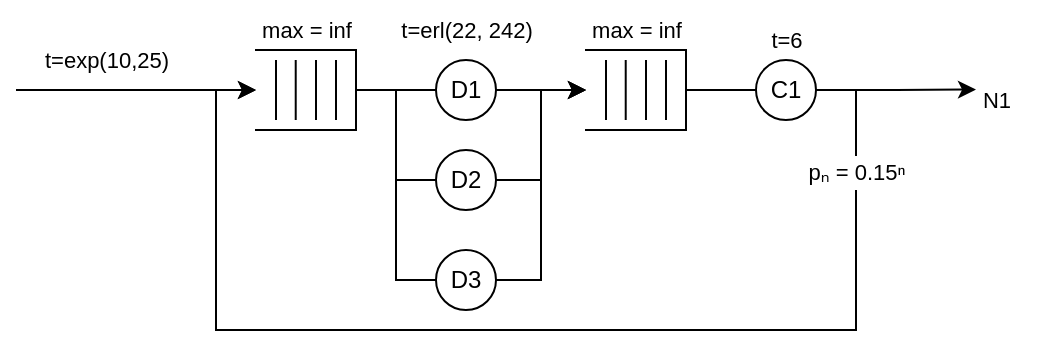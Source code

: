 <mxfile version="25.0.1">
  <diagram name="Page-1" id="CgngaO3UvxCJSmWE9XWh">
    <mxGraphModel dx="880" dy="423" grid="1" gridSize="10" guides="1" tooltips="1" connect="1" arrows="1" fold="1" page="1" pageScale="1" pageWidth="850" pageHeight="1100" math="0" shadow="0">
      <root>
        <mxCell id="0" />
        <mxCell id="1" parent="0" />
        <mxCell id="8uEcne9jjg7ob277AD_L-2" value="" style="group" vertex="1" connectable="0" parent="1">
          <mxGeometry x="190" y="120" width="50" height="40" as="geometry" />
        </mxCell>
        <mxCell id="8uEcne9jjg7ob277AD_L-3" value="" style="shape=partialRectangle;whiteSpace=wrap;html=1;bottom=1;right=1;left=1;top=0;fillColor=none;routingCenterX=-0.5;direction=north;" vertex="1" parent="8uEcne9jjg7ob277AD_L-2">
          <mxGeometry width="50" height="40" as="geometry" />
        </mxCell>
        <mxCell id="8uEcne9jjg7ob277AD_L-4" value="" style="endArrow=none;html=1;rounded=0;" edge="1" parent="8uEcne9jjg7ob277AD_L-2">
          <mxGeometry width="50" height="50" relative="1" as="geometry">
            <mxPoint x="10" y="35" as="sourcePoint" />
            <mxPoint x="10" y="5" as="targetPoint" />
          </mxGeometry>
        </mxCell>
        <mxCell id="8uEcne9jjg7ob277AD_L-5" value="" style="endArrow=none;html=1;rounded=0;" edge="1" parent="8uEcne9jjg7ob277AD_L-2">
          <mxGeometry width="50" height="50" relative="1" as="geometry">
            <mxPoint x="19.86" y="35" as="sourcePoint" />
            <mxPoint x="19.86" y="5" as="targetPoint" />
          </mxGeometry>
        </mxCell>
        <mxCell id="8uEcne9jjg7ob277AD_L-6" value="" style="endArrow=none;html=1;rounded=0;" edge="1" parent="8uEcne9jjg7ob277AD_L-2">
          <mxGeometry width="50" height="50" relative="1" as="geometry">
            <mxPoint x="30" y="35" as="sourcePoint" />
            <mxPoint x="30" y="5" as="targetPoint" />
          </mxGeometry>
        </mxCell>
        <mxCell id="8uEcne9jjg7ob277AD_L-7" value="" style="endArrow=none;html=1;rounded=0;" edge="1" parent="8uEcne9jjg7ob277AD_L-2">
          <mxGeometry width="50" height="50" relative="1" as="geometry">
            <mxPoint x="40" y="35" as="sourcePoint" />
            <mxPoint x="40" y="5" as="targetPoint" />
          </mxGeometry>
        </mxCell>
        <mxCell id="8uEcne9jjg7ob277AD_L-8" value="" style="endArrow=classic;html=1;rounded=0;entryX=0.5;entryY=0;entryDx=0;entryDy=0;" edge="1" parent="1" target="8uEcne9jjg7ob277AD_L-3">
          <mxGeometry width="50" height="50" relative="1" as="geometry">
            <mxPoint x="70" y="140" as="sourcePoint" />
            <mxPoint x="170" y="60" as="targetPoint" />
            <Array as="points">
              <mxPoint x="150" y="140" />
            </Array>
          </mxGeometry>
        </mxCell>
        <mxCell id="8uEcne9jjg7ob277AD_L-16" style="edgeStyle=orthogonalEdgeStyle;rounded=0;orthogonalLoop=1;jettySize=auto;html=1;exitX=1;exitY=0.5;exitDx=0;exitDy=0;entryX=0.5;entryY=0;entryDx=0;entryDy=0;" edge="1" parent="1" source="8uEcne9jjg7ob277AD_L-17" target="8uEcne9jjg7ob277AD_L-35">
          <mxGeometry relative="1" as="geometry">
            <mxPoint x="360" y="140" as="targetPoint" />
          </mxGeometry>
        </mxCell>
        <mxCell id="8uEcne9jjg7ob277AD_L-17" value="D1" style="ellipse;whiteSpace=wrap;html=1;aspect=fixed;" vertex="1" parent="1">
          <mxGeometry x="280" y="125" width="30" height="30" as="geometry" />
        </mxCell>
        <mxCell id="8uEcne9jjg7ob277AD_L-18" value="" style="endArrow=none;html=1;rounded=0;entryX=0;entryY=0.5;entryDx=0;entryDy=0;exitX=0.5;exitY=1;exitDx=0;exitDy=0;" edge="1" parent="1" source="8uEcne9jjg7ob277AD_L-3" target="8uEcne9jjg7ob277AD_L-17">
          <mxGeometry width="50" height="50" relative="1" as="geometry">
            <mxPoint x="250" y="140" as="sourcePoint" />
            <mxPoint x="380" y="80" as="targetPoint" />
          </mxGeometry>
        </mxCell>
        <mxCell id="8uEcne9jjg7ob277AD_L-23" value="&lt;font style=&quot;font-size: 11px;&quot;&gt;t=exp(10,25)&lt;/font&gt;" style="text;html=1;align=center;verticalAlign=middle;resizable=0;points=[];autosize=1;strokeColor=none;fillColor=none;" vertex="1" parent="1">
          <mxGeometry x="70" y="110" width="90" height="30" as="geometry" />
        </mxCell>
        <mxCell id="8uEcne9jjg7ob277AD_L-26" value="&lt;font style=&quot;font-size: 11px;&quot;&gt;max = inf&lt;/font&gt;" style="text;html=1;align=center;verticalAlign=middle;resizable=0;points=[];autosize=1;strokeColor=none;fillColor=none;" vertex="1" parent="1">
          <mxGeometry x="180" y="95" width="70" height="30" as="geometry" />
        </mxCell>
        <mxCell id="8uEcne9jjg7ob277AD_L-27" value="&lt;span style=&quot;font-size: 11px;&quot;&gt;t=erl(22, 242)&lt;/span&gt;" style="text;html=1;align=center;verticalAlign=middle;resizable=0;points=[];autosize=1;strokeColor=none;fillColor=none;" vertex="1" parent="1">
          <mxGeometry x="250" y="95" width="90" height="30" as="geometry" />
        </mxCell>
        <mxCell id="8uEcne9jjg7ob277AD_L-28" style="edgeStyle=orthogonalEdgeStyle;rounded=0;orthogonalLoop=1;jettySize=auto;html=1;exitX=1;exitY=0.5;exitDx=0;exitDy=0;entryX=0.5;entryY=0;entryDx=0;entryDy=0;" edge="1" parent="1" source="8uEcne9jjg7ob277AD_L-29" target="8uEcne9jjg7ob277AD_L-35">
          <mxGeometry relative="1" as="geometry">
            <mxPoint x="360" y="185" as="targetPoint" />
          </mxGeometry>
        </mxCell>
        <mxCell id="8uEcne9jjg7ob277AD_L-29" value="D2" style="ellipse;whiteSpace=wrap;html=1;aspect=fixed;" vertex="1" parent="1">
          <mxGeometry x="280" y="170" width="30" height="30" as="geometry" />
        </mxCell>
        <mxCell id="8uEcne9jjg7ob277AD_L-30" style="edgeStyle=orthogonalEdgeStyle;rounded=0;orthogonalLoop=1;jettySize=auto;html=1;exitX=1;exitY=0.5;exitDx=0;exitDy=0;entryX=0.5;entryY=0;entryDx=0;entryDy=0;" edge="1" parent="1" source="8uEcne9jjg7ob277AD_L-31" target="8uEcne9jjg7ob277AD_L-35">
          <mxGeometry relative="1" as="geometry">
            <mxPoint x="360" y="235" as="targetPoint" />
          </mxGeometry>
        </mxCell>
        <mxCell id="8uEcne9jjg7ob277AD_L-31" value="D3" style="ellipse;whiteSpace=wrap;html=1;aspect=fixed;" vertex="1" parent="1">
          <mxGeometry x="280" y="220" width="30" height="30" as="geometry" />
        </mxCell>
        <mxCell id="8uEcne9jjg7ob277AD_L-32" style="edgeStyle=orthogonalEdgeStyle;rounded=0;orthogonalLoop=1;jettySize=auto;html=1;exitX=0.5;exitY=1;exitDx=0;exitDy=0;entryX=0;entryY=0.5;entryDx=0;entryDy=0;endArrow=none;endFill=0;" edge="1" parent="1" source="8uEcne9jjg7ob277AD_L-3" target="8uEcne9jjg7ob277AD_L-31">
          <mxGeometry relative="1" as="geometry" />
        </mxCell>
        <mxCell id="8uEcne9jjg7ob277AD_L-33" style="edgeStyle=orthogonalEdgeStyle;rounded=0;orthogonalLoop=1;jettySize=auto;html=1;exitX=0.5;exitY=1;exitDx=0;exitDy=0;entryX=0;entryY=0.5;entryDx=0;entryDy=0;endArrow=none;endFill=0;" edge="1" parent="1" source="8uEcne9jjg7ob277AD_L-3" target="8uEcne9jjg7ob277AD_L-29">
          <mxGeometry relative="1" as="geometry" />
        </mxCell>
        <mxCell id="8uEcne9jjg7ob277AD_L-34" value="" style="group" vertex="1" connectable="0" parent="1">
          <mxGeometry x="355" y="120" width="50" height="40" as="geometry" />
        </mxCell>
        <mxCell id="8uEcne9jjg7ob277AD_L-35" value="" style="shape=partialRectangle;whiteSpace=wrap;html=1;bottom=1;right=1;left=1;top=0;fillColor=none;routingCenterX=-0.5;direction=north;" vertex="1" parent="8uEcne9jjg7ob277AD_L-34">
          <mxGeometry width="50" height="40" as="geometry" />
        </mxCell>
        <mxCell id="8uEcne9jjg7ob277AD_L-36" value="" style="endArrow=none;html=1;rounded=0;" edge="1" parent="8uEcne9jjg7ob277AD_L-34">
          <mxGeometry width="50" height="50" relative="1" as="geometry">
            <mxPoint x="10" y="35" as="sourcePoint" />
            <mxPoint x="10" y="5" as="targetPoint" />
          </mxGeometry>
        </mxCell>
        <mxCell id="8uEcne9jjg7ob277AD_L-37" value="" style="endArrow=none;html=1;rounded=0;" edge="1" parent="8uEcne9jjg7ob277AD_L-34">
          <mxGeometry width="50" height="50" relative="1" as="geometry">
            <mxPoint x="19.86" y="35" as="sourcePoint" />
            <mxPoint x="19.86" y="5" as="targetPoint" />
          </mxGeometry>
        </mxCell>
        <mxCell id="8uEcne9jjg7ob277AD_L-38" value="" style="endArrow=none;html=1;rounded=0;" edge="1" parent="8uEcne9jjg7ob277AD_L-34">
          <mxGeometry width="50" height="50" relative="1" as="geometry">
            <mxPoint x="30" y="35" as="sourcePoint" />
            <mxPoint x="30" y="5" as="targetPoint" />
          </mxGeometry>
        </mxCell>
        <mxCell id="8uEcne9jjg7ob277AD_L-39" value="" style="endArrow=none;html=1;rounded=0;" edge="1" parent="8uEcne9jjg7ob277AD_L-34">
          <mxGeometry width="50" height="50" relative="1" as="geometry">
            <mxPoint x="40" y="35" as="sourcePoint" />
            <mxPoint x="40" y="5" as="targetPoint" />
          </mxGeometry>
        </mxCell>
        <mxCell id="8uEcne9jjg7ob277AD_L-40" value="&lt;font style=&quot;font-size: 11px;&quot;&gt;max = inf&lt;/font&gt;" style="text;html=1;align=center;verticalAlign=middle;resizable=0;points=[];autosize=1;strokeColor=none;fillColor=none;" vertex="1" parent="1">
          <mxGeometry x="345" y="95" width="70" height="30" as="geometry" />
        </mxCell>
        <mxCell id="8uEcne9jjg7ob277AD_L-44" style="edgeStyle=orthogonalEdgeStyle;rounded=0;orthogonalLoop=1;jettySize=auto;html=1;exitX=1;exitY=0.5;exitDx=0;exitDy=0;" edge="1" parent="1" source="8uEcne9jjg7ob277AD_L-42">
          <mxGeometry relative="1" as="geometry">
            <mxPoint x="550" y="139.759" as="targetPoint" />
          </mxGeometry>
        </mxCell>
        <mxCell id="8uEcne9jjg7ob277AD_L-45" style="edgeStyle=orthogonalEdgeStyle;rounded=0;orthogonalLoop=1;jettySize=auto;html=1;exitX=1;exitY=0.5;exitDx=0;exitDy=0;entryX=0.5;entryY=0;entryDx=0;entryDy=0;" edge="1" parent="1" source="8uEcne9jjg7ob277AD_L-42" target="8uEcne9jjg7ob277AD_L-3">
          <mxGeometry relative="1" as="geometry">
            <Array as="points">
              <mxPoint x="490" y="140" />
              <mxPoint x="490" y="260" />
              <mxPoint x="170" y="260" />
              <mxPoint x="170" y="140" />
            </Array>
          </mxGeometry>
        </mxCell>
        <mxCell id="8uEcne9jjg7ob277AD_L-49" value="&lt;span style=&quot;line-height: 160%;&quot;&gt;&lt;font face=&quot;Helvetica&quot; style=&quot;font-size: 11px;&quot;&gt;pₙ = 0.15ⁿ&lt;/font&gt;&lt;/span&gt;" style="edgeLabel;html=1;align=center;verticalAlign=middle;resizable=0;points=[];" vertex="1" connectable="0" parent="8uEcne9jjg7ob277AD_L-45">
          <mxGeometry x="-0.632" y="2" relative="1" as="geometry">
            <mxPoint x="-2" y="-50" as="offset" />
          </mxGeometry>
        </mxCell>
        <mxCell id="8uEcne9jjg7ob277AD_L-42" value="C1" style="ellipse;whiteSpace=wrap;html=1;aspect=fixed;" vertex="1" parent="1">
          <mxGeometry x="440" y="125" width="30" height="30" as="geometry" />
        </mxCell>
        <mxCell id="8uEcne9jjg7ob277AD_L-43" style="edgeStyle=orthogonalEdgeStyle;rounded=0;orthogonalLoop=1;jettySize=auto;html=1;exitX=0.5;exitY=1;exitDx=0;exitDy=0;endArrow=none;endFill=0;" edge="1" parent="1" source="8uEcne9jjg7ob277AD_L-35" target="8uEcne9jjg7ob277AD_L-42">
          <mxGeometry relative="1" as="geometry" />
        </mxCell>
        <mxCell id="8uEcne9jjg7ob277AD_L-46" value="&lt;font style=&quot;font-size: 11px;&quot;&gt;N1&lt;/font&gt;" style="text;html=1;align=center;verticalAlign=middle;resizable=0;points=[];autosize=1;strokeColor=none;fillColor=none;" vertex="1" parent="1">
          <mxGeometry x="540" y="130" width="40" height="30" as="geometry" />
        </mxCell>
        <mxCell id="8uEcne9jjg7ob277AD_L-47" value="&lt;font style=&quot;font-size: 11px;&quot;&gt;t=6&lt;/font&gt;" style="text;html=1;align=center;verticalAlign=middle;resizable=0;points=[];autosize=1;strokeColor=none;fillColor=none;" vertex="1" parent="1">
          <mxGeometry x="435" y="100" width="40" height="30" as="geometry" />
        </mxCell>
      </root>
    </mxGraphModel>
  </diagram>
</mxfile>
